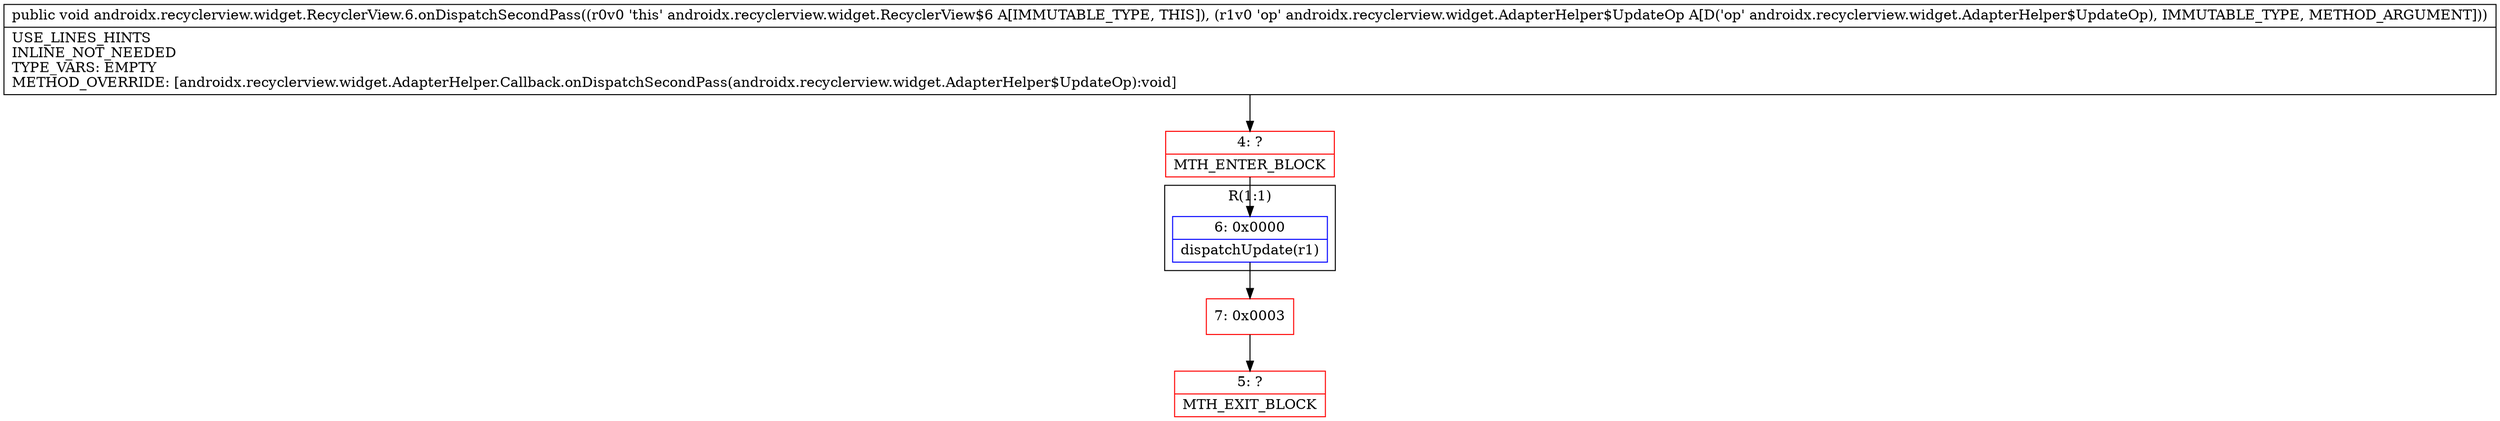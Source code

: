 digraph "CFG forandroidx.recyclerview.widget.RecyclerView.6.onDispatchSecondPass(Landroidx\/recyclerview\/widget\/AdapterHelper$UpdateOp;)V" {
subgraph cluster_Region_1264137485 {
label = "R(1:1)";
node [shape=record,color=blue];
Node_6 [shape=record,label="{6\:\ 0x0000|dispatchUpdate(r1)\l}"];
}
Node_4 [shape=record,color=red,label="{4\:\ ?|MTH_ENTER_BLOCK\l}"];
Node_7 [shape=record,color=red,label="{7\:\ 0x0003}"];
Node_5 [shape=record,color=red,label="{5\:\ ?|MTH_EXIT_BLOCK\l}"];
MethodNode[shape=record,label="{public void androidx.recyclerview.widget.RecyclerView.6.onDispatchSecondPass((r0v0 'this' androidx.recyclerview.widget.RecyclerView$6 A[IMMUTABLE_TYPE, THIS]), (r1v0 'op' androidx.recyclerview.widget.AdapterHelper$UpdateOp A[D('op' androidx.recyclerview.widget.AdapterHelper$UpdateOp), IMMUTABLE_TYPE, METHOD_ARGUMENT]))  | USE_LINES_HINTS\lINLINE_NOT_NEEDED\lTYPE_VARS: EMPTY\lMETHOD_OVERRIDE: [androidx.recyclerview.widget.AdapterHelper.Callback.onDispatchSecondPass(androidx.recyclerview.widget.AdapterHelper$UpdateOp):void]\l}"];
MethodNode -> Node_4;Node_6 -> Node_7;
Node_4 -> Node_6;
Node_7 -> Node_5;
}

